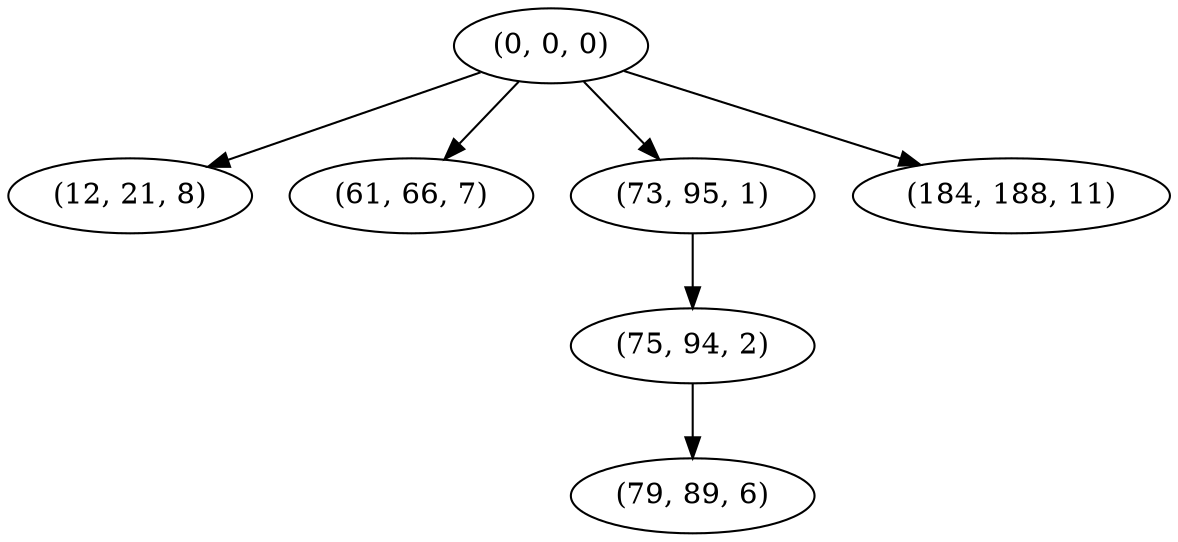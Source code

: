 digraph tree {
    "(0, 0, 0)";
    "(12, 21, 8)";
    "(61, 66, 7)";
    "(73, 95, 1)";
    "(75, 94, 2)";
    "(79, 89, 6)";
    "(184, 188, 11)";
    "(0, 0, 0)" -> "(12, 21, 8)";
    "(0, 0, 0)" -> "(61, 66, 7)";
    "(0, 0, 0)" -> "(73, 95, 1)";
    "(0, 0, 0)" -> "(184, 188, 11)";
    "(73, 95, 1)" -> "(75, 94, 2)";
    "(75, 94, 2)" -> "(79, 89, 6)";
}
